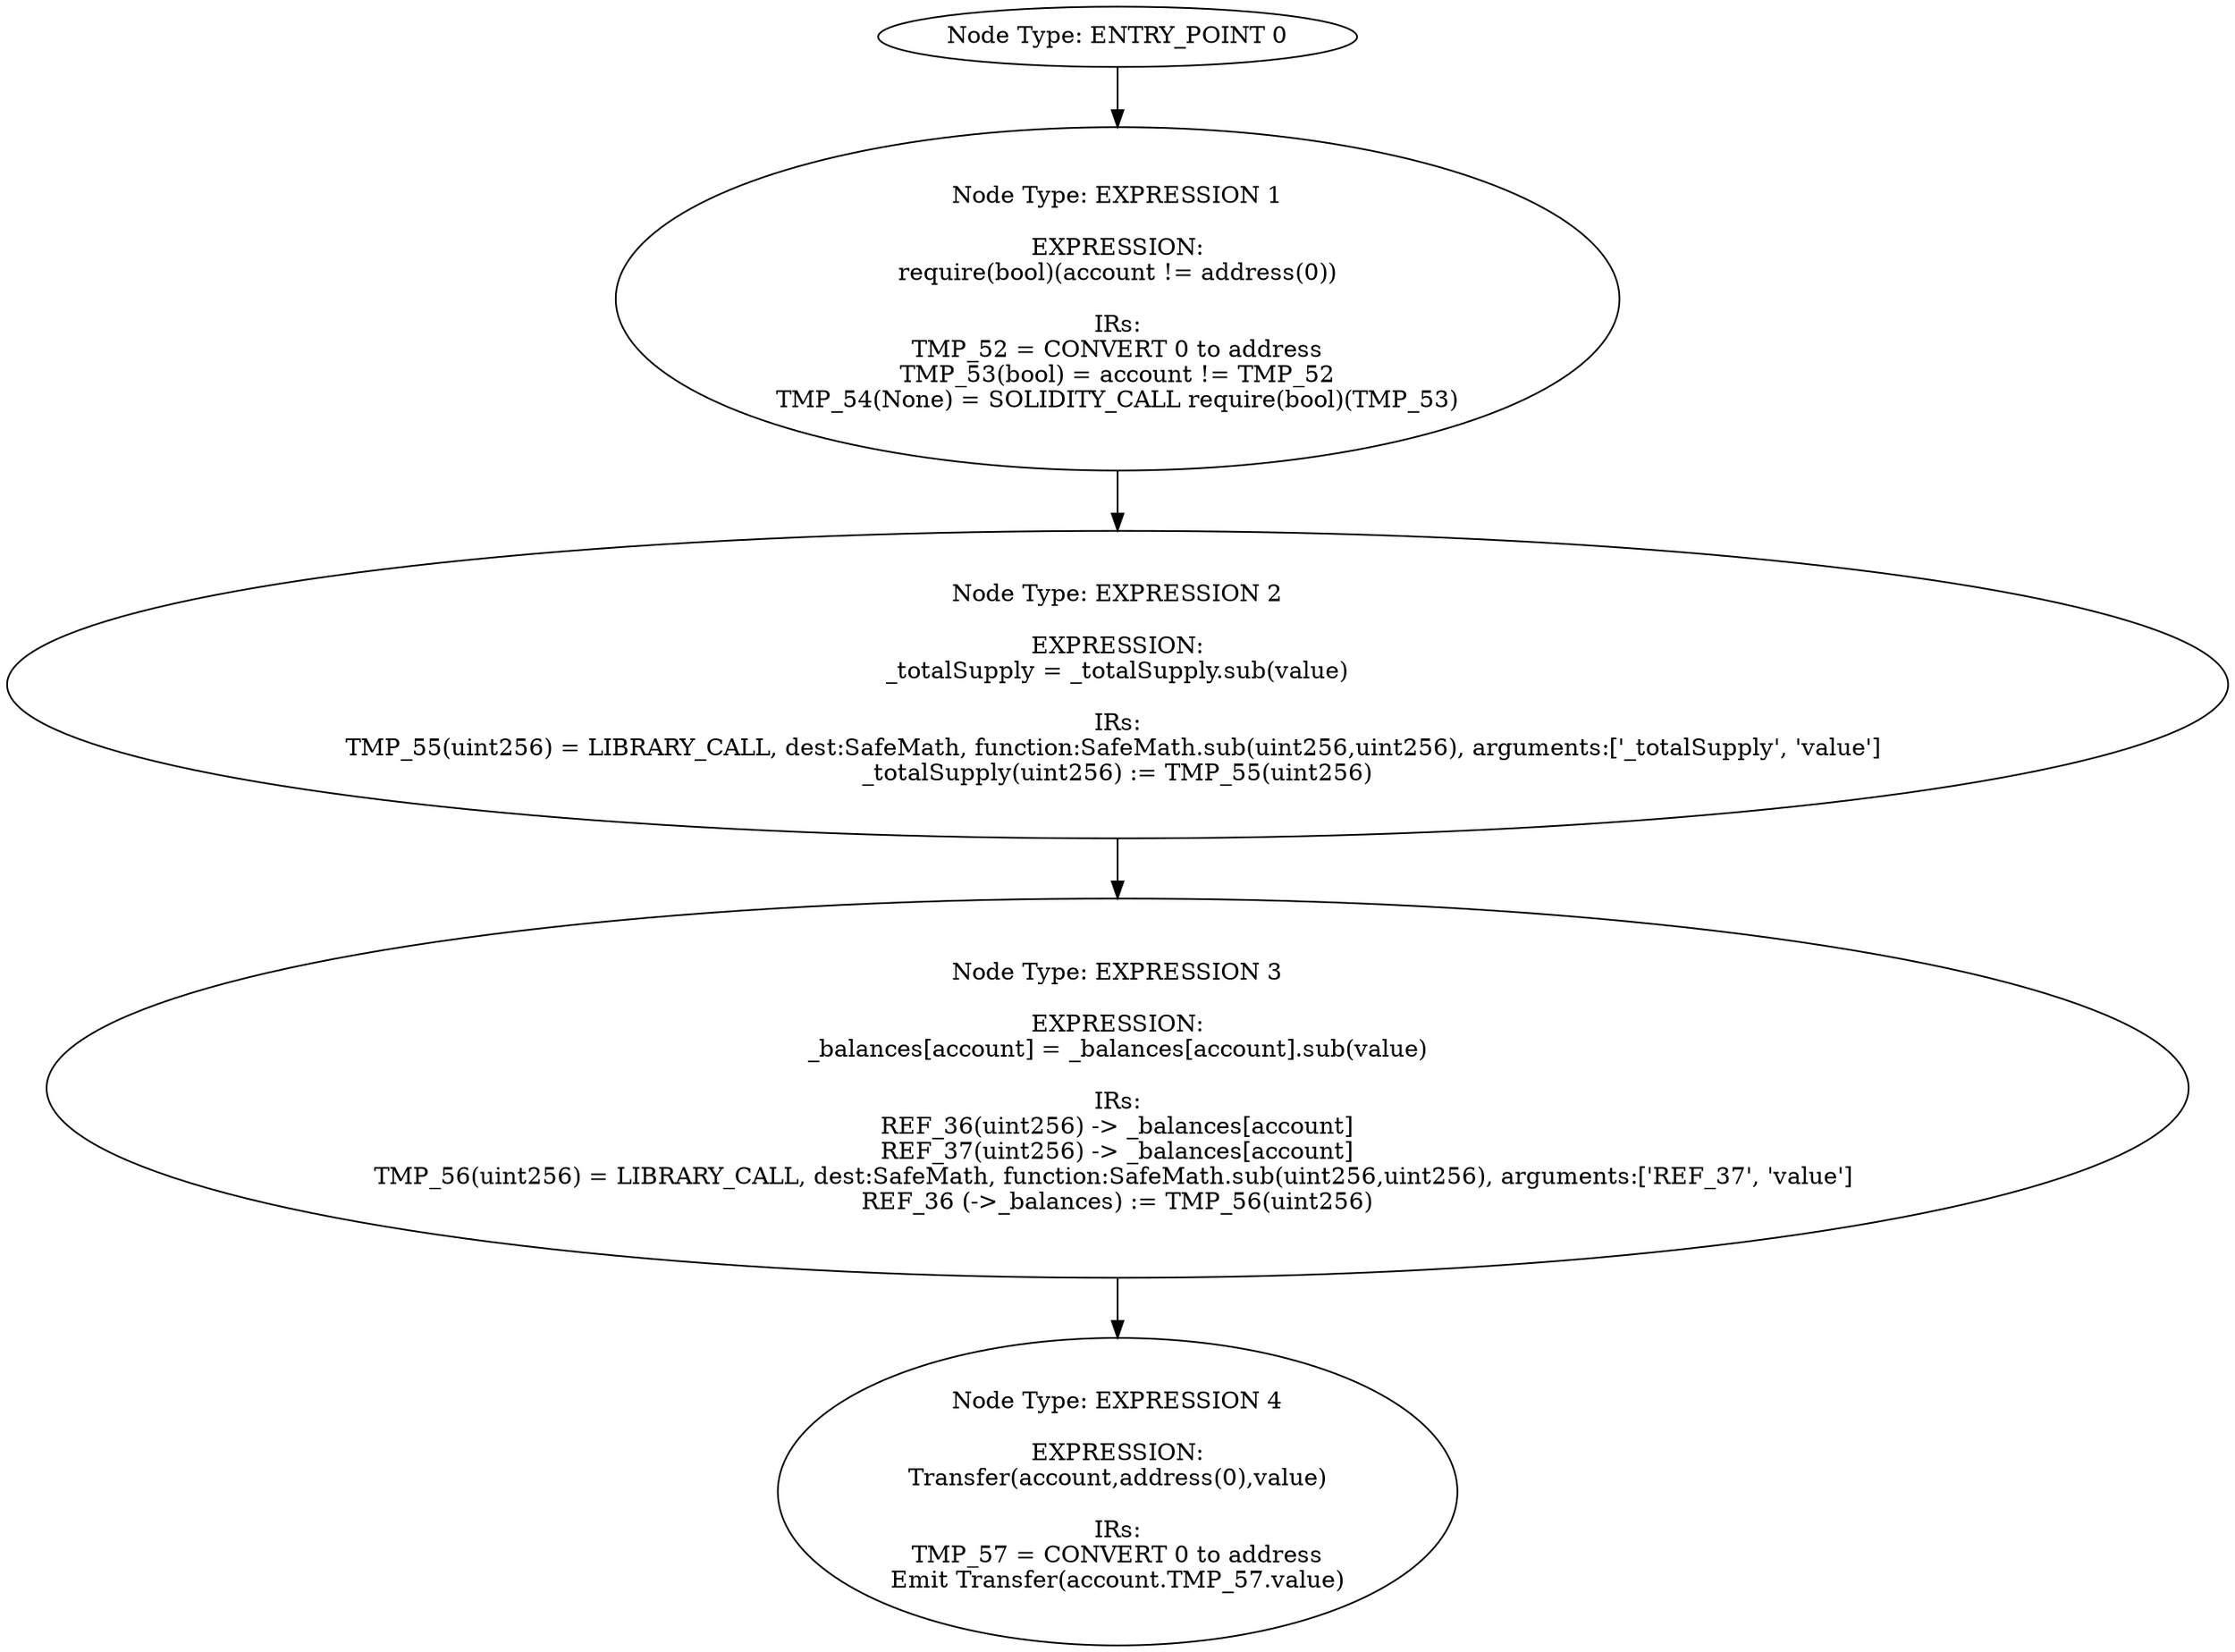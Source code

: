 digraph{
0[label="Node Type: ENTRY_POINT 0
"];
0->1;
1[label="Node Type: EXPRESSION 1

EXPRESSION:
require(bool)(account != address(0))

IRs:
TMP_52 = CONVERT 0 to address
TMP_53(bool) = account != TMP_52
TMP_54(None) = SOLIDITY_CALL require(bool)(TMP_53)"];
1->2;
2[label="Node Type: EXPRESSION 2

EXPRESSION:
_totalSupply = _totalSupply.sub(value)

IRs:
TMP_55(uint256) = LIBRARY_CALL, dest:SafeMath, function:SafeMath.sub(uint256,uint256), arguments:['_totalSupply', 'value'] 
_totalSupply(uint256) := TMP_55(uint256)"];
2->3;
3[label="Node Type: EXPRESSION 3

EXPRESSION:
_balances[account] = _balances[account].sub(value)

IRs:
REF_36(uint256) -> _balances[account]
REF_37(uint256) -> _balances[account]
TMP_56(uint256) = LIBRARY_CALL, dest:SafeMath, function:SafeMath.sub(uint256,uint256), arguments:['REF_37', 'value'] 
REF_36 (->_balances) := TMP_56(uint256)"];
3->4;
4[label="Node Type: EXPRESSION 4

EXPRESSION:
Transfer(account,address(0),value)

IRs:
TMP_57 = CONVERT 0 to address
Emit Transfer(account.TMP_57.value)"];
}
